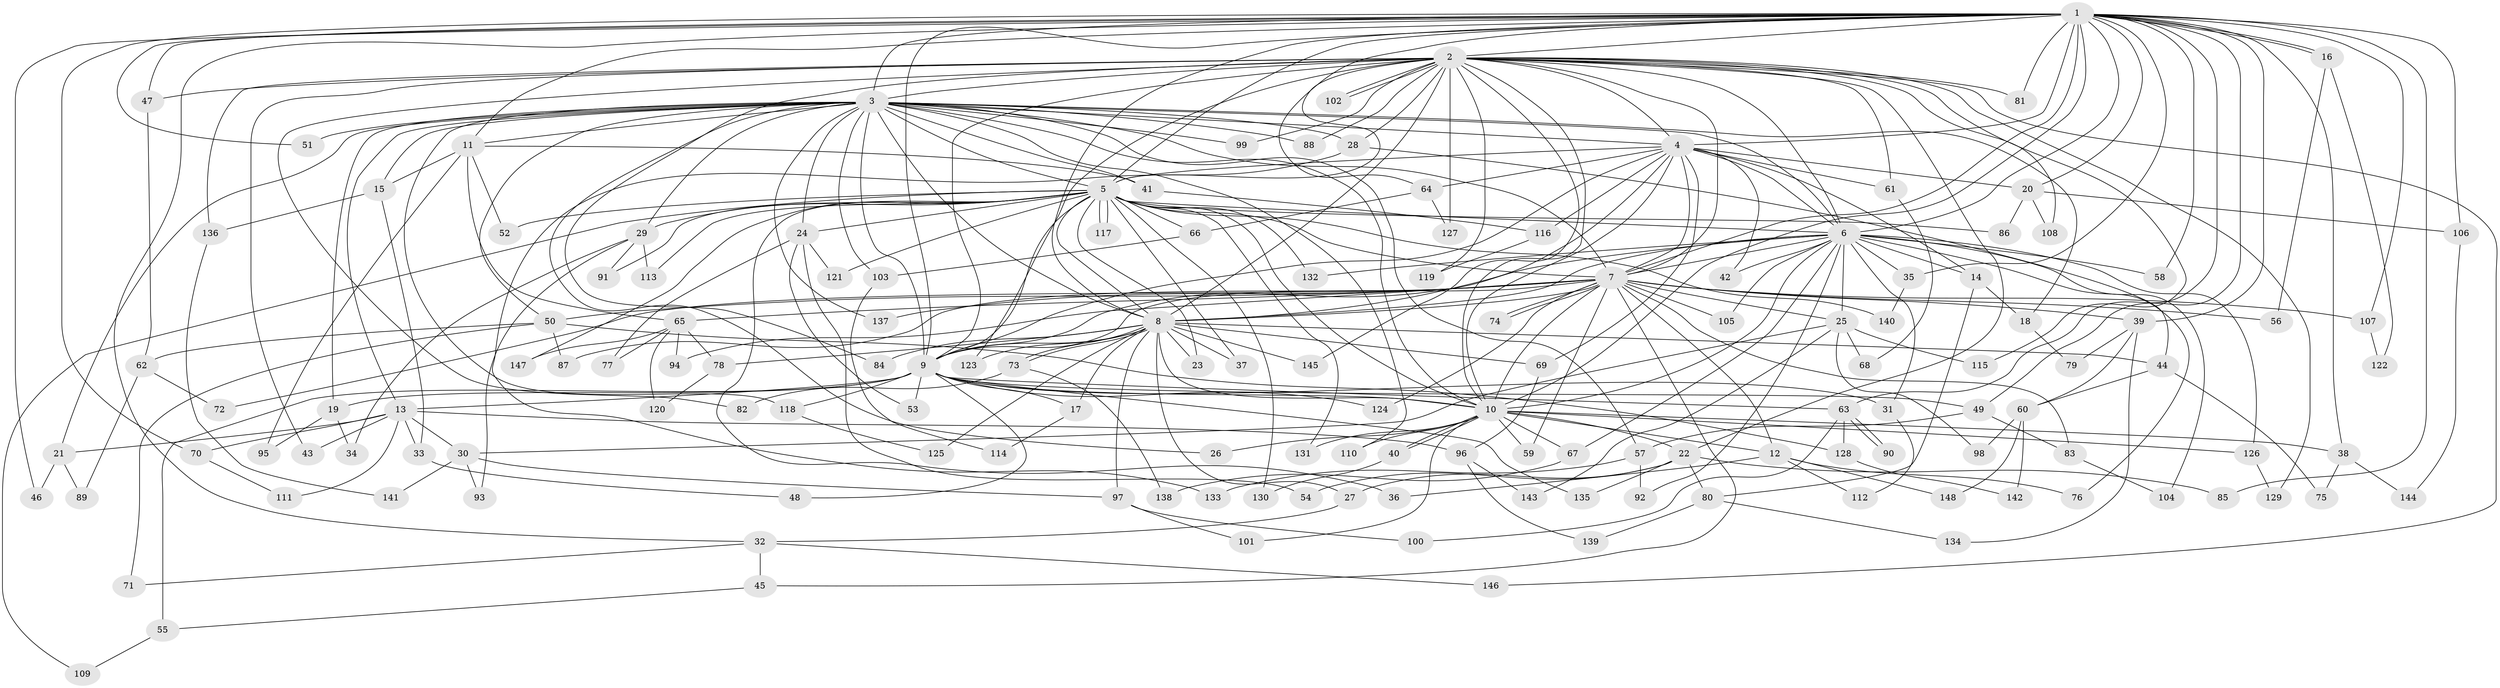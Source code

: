 // coarse degree distribution, {26: 0.01694915254237288, 24: 0.03389830508474576, 14: 0.01694915254237288, 36: 0.01694915254237288, 17: 0.05084745762711865, 15: 0.01694915254237288, 9: 0.01694915254237288, 6: 0.06779661016949153, 13: 0.01694915254237288, 4: 0.1694915254237288, 7: 0.01694915254237288, 5: 0.03389830508474576, 2: 0.3050847457627119, 3: 0.2033898305084746, 1: 0.01694915254237288}
// Generated by graph-tools (version 1.1) at 2025/17/03/04/25 18:17:38]
// undirected, 148 vertices, 321 edges
graph export_dot {
graph [start="1"]
  node [color=gray90,style=filled];
  1;
  2;
  3;
  4;
  5;
  6;
  7;
  8;
  9;
  10;
  11;
  12;
  13;
  14;
  15;
  16;
  17;
  18;
  19;
  20;
  21;
  22;
  23;
  24;
  25;
  26;
  27;
  28;
  29;
  30;
  31;
  32;
  33;
  34;
  35;
  36;
  37;
  38;
  39;
  40;
  41;
  42;
  43;
  44;
  45;
  46;
  47;
  48;
  49;
  50;
  51;
  52;
  53;
  54;
  55;
  56;
  57;
  58;
  59;
  60;
  61;
  62;
  63;
  64;
  65;
  66;
  67;
  68;
  69;
  70;
  71;
  72;
  73;
  74;
  75;
  76;
  77;
  78;
  79;
  80;
  81;
  82;
  83;
  84;
  85;
  86;
  87;
  88;
  89;
  90;
  91;
  92;
  93;
  94;
  95;
  96;
  97;
  98;
  99;
  100;
  101;
  102;
  103;
  104;
  105;
  106;
  107;
  108;
  109;
  110;
  111;
  112;
  113;
  114;
  115;
  116;
  117;
  118;
  119;
  120;
  121;
  122;
  123;
  124;
  125;
  126;
  127;
  128;
  129;
  130;
  131;
  132;
  133;
  134;
  135;
  136;
  137;
  138;
  139;
  140;
  141;
  142;
  143;
  144;
  145;
  146;
  147;
  148;
  1 -- 2;
  1 -- 3;
  1 -- 4;
  1 -- 5;
  1 -- 6;
  1 -- 7;
  1 -- 8;
  1 -- 9;
  1 -- 10;
  1 -- 11;
  1 -- 16;
  1 -- 16;
  1 -- 20;
  1 -- 32;
  1 -- 35;
  1 -- 38;
  1 -- 39;
  1 -- 46;
  1 -- 47;
  1 -- 49;
  1 -- 51;
  1 -- 58;
  1 -- 63;
  1 -- 64;
  1 -- 70;
  1 -- 81;
  1 -- 85;
  1 -- 106;
  1 -- 107;
  2 -- 3;
  2 -- 4;
  2 -- 5;
  2 -- 6;
  2 -- 7;
  2 -- 8;
  2 -- 9;
  2 -- 10;
  2 -- 22;
  2 -- 28;
  2 -- 43;
  2 -- 47;
  2 -- 61;
  2 -- 81;
  2 -- 82;
  2 -- 84;
  2 -- 88;
  2 -- 99;
  2 -- 102;
  2 -- 102;
  2 -- 108;
  2 -- 115;
  2 -- 119;
  2 -- 123;
  2 -- 127;
  2 -- 129;
  2 -- 136;
  2 -- 145;
  2 -- 146;
  3 -- 4;
  3 -- 5;
  3 -- 6;
  3 -- 7;
  3 -- 8;
  3 -- 9;
  3 -- 10;
  3 -- 11;
  3 -- 13;
  3 -- 15;
  3 -- 18;
  3 -- 19;
  3 -- 21;
  3 -- 24;
  3 -- 26;
  3 -- 28;
  3 -- 29;
  3 -- 41;
  3 -- 50;
  3 -- 51;
  3 -- 57;
  3 -- 88;
  3 -- 99;
  3 -- 103;
  3 -- 110;
  3 -- 118;
  3 -- 137;
  4 -- 5;
  4 -- 6;
  4 -- 7;
  4 -- 8;
  4 -- 9;
  4 -- 10;
  4 -- 14;
  4 -- 20;
  4 -- 42;
  4 -- 61;
  4 -- 64;
  4 -- 69;
  4 -- 116;
  5 -- 6;
  5 -- 7;
  5 -- 8;
  5 -- 9;
  5 -- 10;
  5 -- 23;
  5 -- 24;
  5 -- 29;
  5 -- 36;
  5 -- 37;
  5 -- 52;
  5 -- 66;
  5 -- 86;
  5 -- 91;
  5 -- 109;
  5 -- 113;
  5 -- 117;
  5 -- 117;
  5 -- 121;
  5 -- 130;
  5 -- 131;
  5 -- 132;
  5 -- 140;
  5 -- 147;
  6 -- 7;
  6 -- 8;
  6 -- 9;
  6 -- 10;
  6 -- 14;
  6 -- 25;
  6 -- 31;
  6 -- 35;
  6 -- 42;
  6 -- 58;
  6 -- 67;
  6 -- 76;
  6 -- 92;
  6 -- 104;
  6 -- 105;
  6 -- 126;
  6 -- 132;
  7 -- 8;
  7 -- 9;
  7 -- 10;
  7 -- 12;
  7 -- 25;
  7 -- 39;
  7 -- 45;
  7 -- 50;
  7 -- 56;
  7 -- 59;
  7 -- 65;
  7 -- 72;
  7 -- 74;
  7 -- 74;
  7 -- 83;
  7 -- 87;
  7 -- 94;
  7 -- 105;
  7 -- 107;
  7 -- 124;
  7 -- 137;
  8 -- 9;
  8 -- 10;
  8 -- 17;
  8 -- 23;
  8 -- 27;
  8 -- 37;
  8 -- 44;
  8 -- 69;
  8 -- 73;
  8 -- 73;
  8 -- 78;
  8 -- 84;
  8 -- 97;
  8 -- 123;
  8 -- 125;
  8 -- 145;
  9 -- 10;
  9 -- 13;
  9 -- 17;
  9 -- 19;
  9 -- 31;
  9 -- 48;
  9 -- 49;
  9 -- 53;
  9 -- 55;
  9 -- 63;
  9 -- 118;
  9 -- 124;
  9 -- 135;
  10 -- 12;
  10 -- 22;
  10 -- 26;
  10 -- 38;
  10 -- 40;
  10 -- 40;
  10 -- 59;
  10 -- 67;
  10 -- 101;
  10 -- 110;
  10 -- 126;
  10 -- 131;
  11 -- 15;
  11 -- 41;
  11 -- 52;
  11 -- 65;
  11 -- 95;
  12 -- 36;
  12 -- 76;
  12 -- 112;
  12 -- 148;
  13 -- 21;
  13 -- 30;
  13 -- 33;
  13 -- 43;
  13 -- 70;
  13 -- 96;
  13 -- 111;
  14 -- 18;
  14 -- 80;
  15 -- 33;
  15 -- 136;
  16 -- 56;
  16 -- 122;
  17 -- 114;
  18 -- 79;
  19 -- 34;
  19 -- 95;
  20 -- 86;
  20 -- 106;
  20 -- 108;
  21 -- 46;
  21 -- 89;
  22 -- 27;
  22 -- 54;
  22 -- 80;
  22 -- 85;
  22 -- 135;
  24 -- 53;
  24 -- 54;
  24 -- 77;
  24 -- 121;
  25 -- 30;
  25 -- 68;
  25 -- 98;
  25 -- 115;
  25 -- 143;
  27 -- 32;
  28 -- 44;
  28 -- 133;
  29 -- 34;
  29 -- 91;
  29 -- 93;
  29 -- 113;
  30 -- 93;
  30 -- 97;
  30 -- 141;
  31 -- 112;
  32 -- 45;
  32 -- 71;
  32 -- 146;
  33 -- 48;
  35 -- 140;
  38 -- 75;
  38 -- 144;
  39 -- 60;
  39 -- 79;
  39 -- 134;
  40 -- 130;
  41 -- 116;
  44 -- 60;
  44 -- 75;
  45 -- 55;
  47 -- 62;
  49 -- 57;
  49 -- 83;
  50 -- 62;
  50 -- 71;
  50 -- 87;
  50 -- 128;
  55 -- 109;
  57 -- 92;
  57 -- 133;
  60 -- 98;
  60 -- 142;
  60 -- 148;
  61 -- 68;
  62 -- 72;
  62 -- 89;
  63 -- 90;
  63 -- 90;
  63 -- 100;
  63 -- 128;
  64 -- 66;
  64 -- 127;
  65 -- 77;
  65 -- 78;
  65 -- 94;
  65 -- 120;
  65 -- 147;
  66 -- 103;
  67 -- 138;
  69 -- 96;
  70 -- 111;
  73 -- 82;
  73 -- 138;
  78 -- 120;
  80 -- 134;
  80 -- 139;
  83 -- 104;
  96 -- 139;
  96 -- 143;
  97 -- 100;
  97 -- 101;
  103 -- 114;
  106 -- 144;
  107 -- 122;
  116 -- 119;
  118 -- 125;
  126 -- 129;
  128 -- 142;
  136 -- 141;
}
